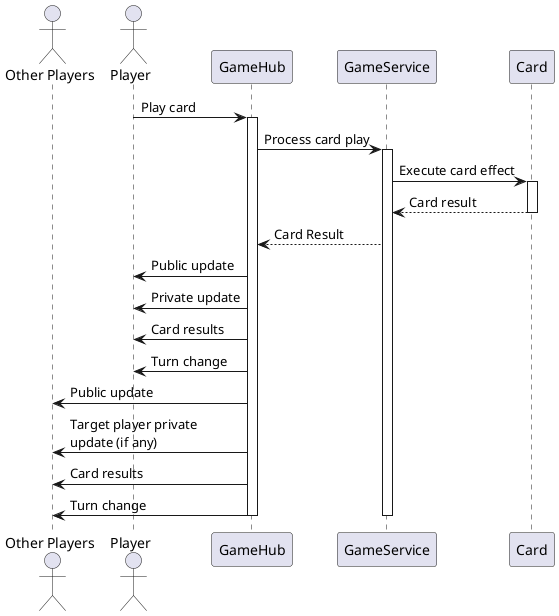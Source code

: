 @startuml GenericCardPlay

actor "Other Players" as Others
actor "Player" as Player
participant "GameHub" as Hub
participant "GameService" as GameSvc
participant "Card" as Card

Player -> Hub: Play card
activate Hub
Hub -> GameSvc: Process card play
activate GameSvc

GameSvc -> Card: Execute card effect
activate Card
Card --> GameSvc: Card result
deactivate Card

GameSvc --> Hub: Card Result
Hub -> Player: Public update
Hub -> Player: Private update
Hub -> Player: Card results
Hub -> Player: Turn change

Hub -> Others: Public update
Hub -> Others: Target player private\nupdate (if any)
Hub -> Others: Card results
Hub -> Others: Turn change

deactivate GameSvc
deactivate Hub

@enduml 